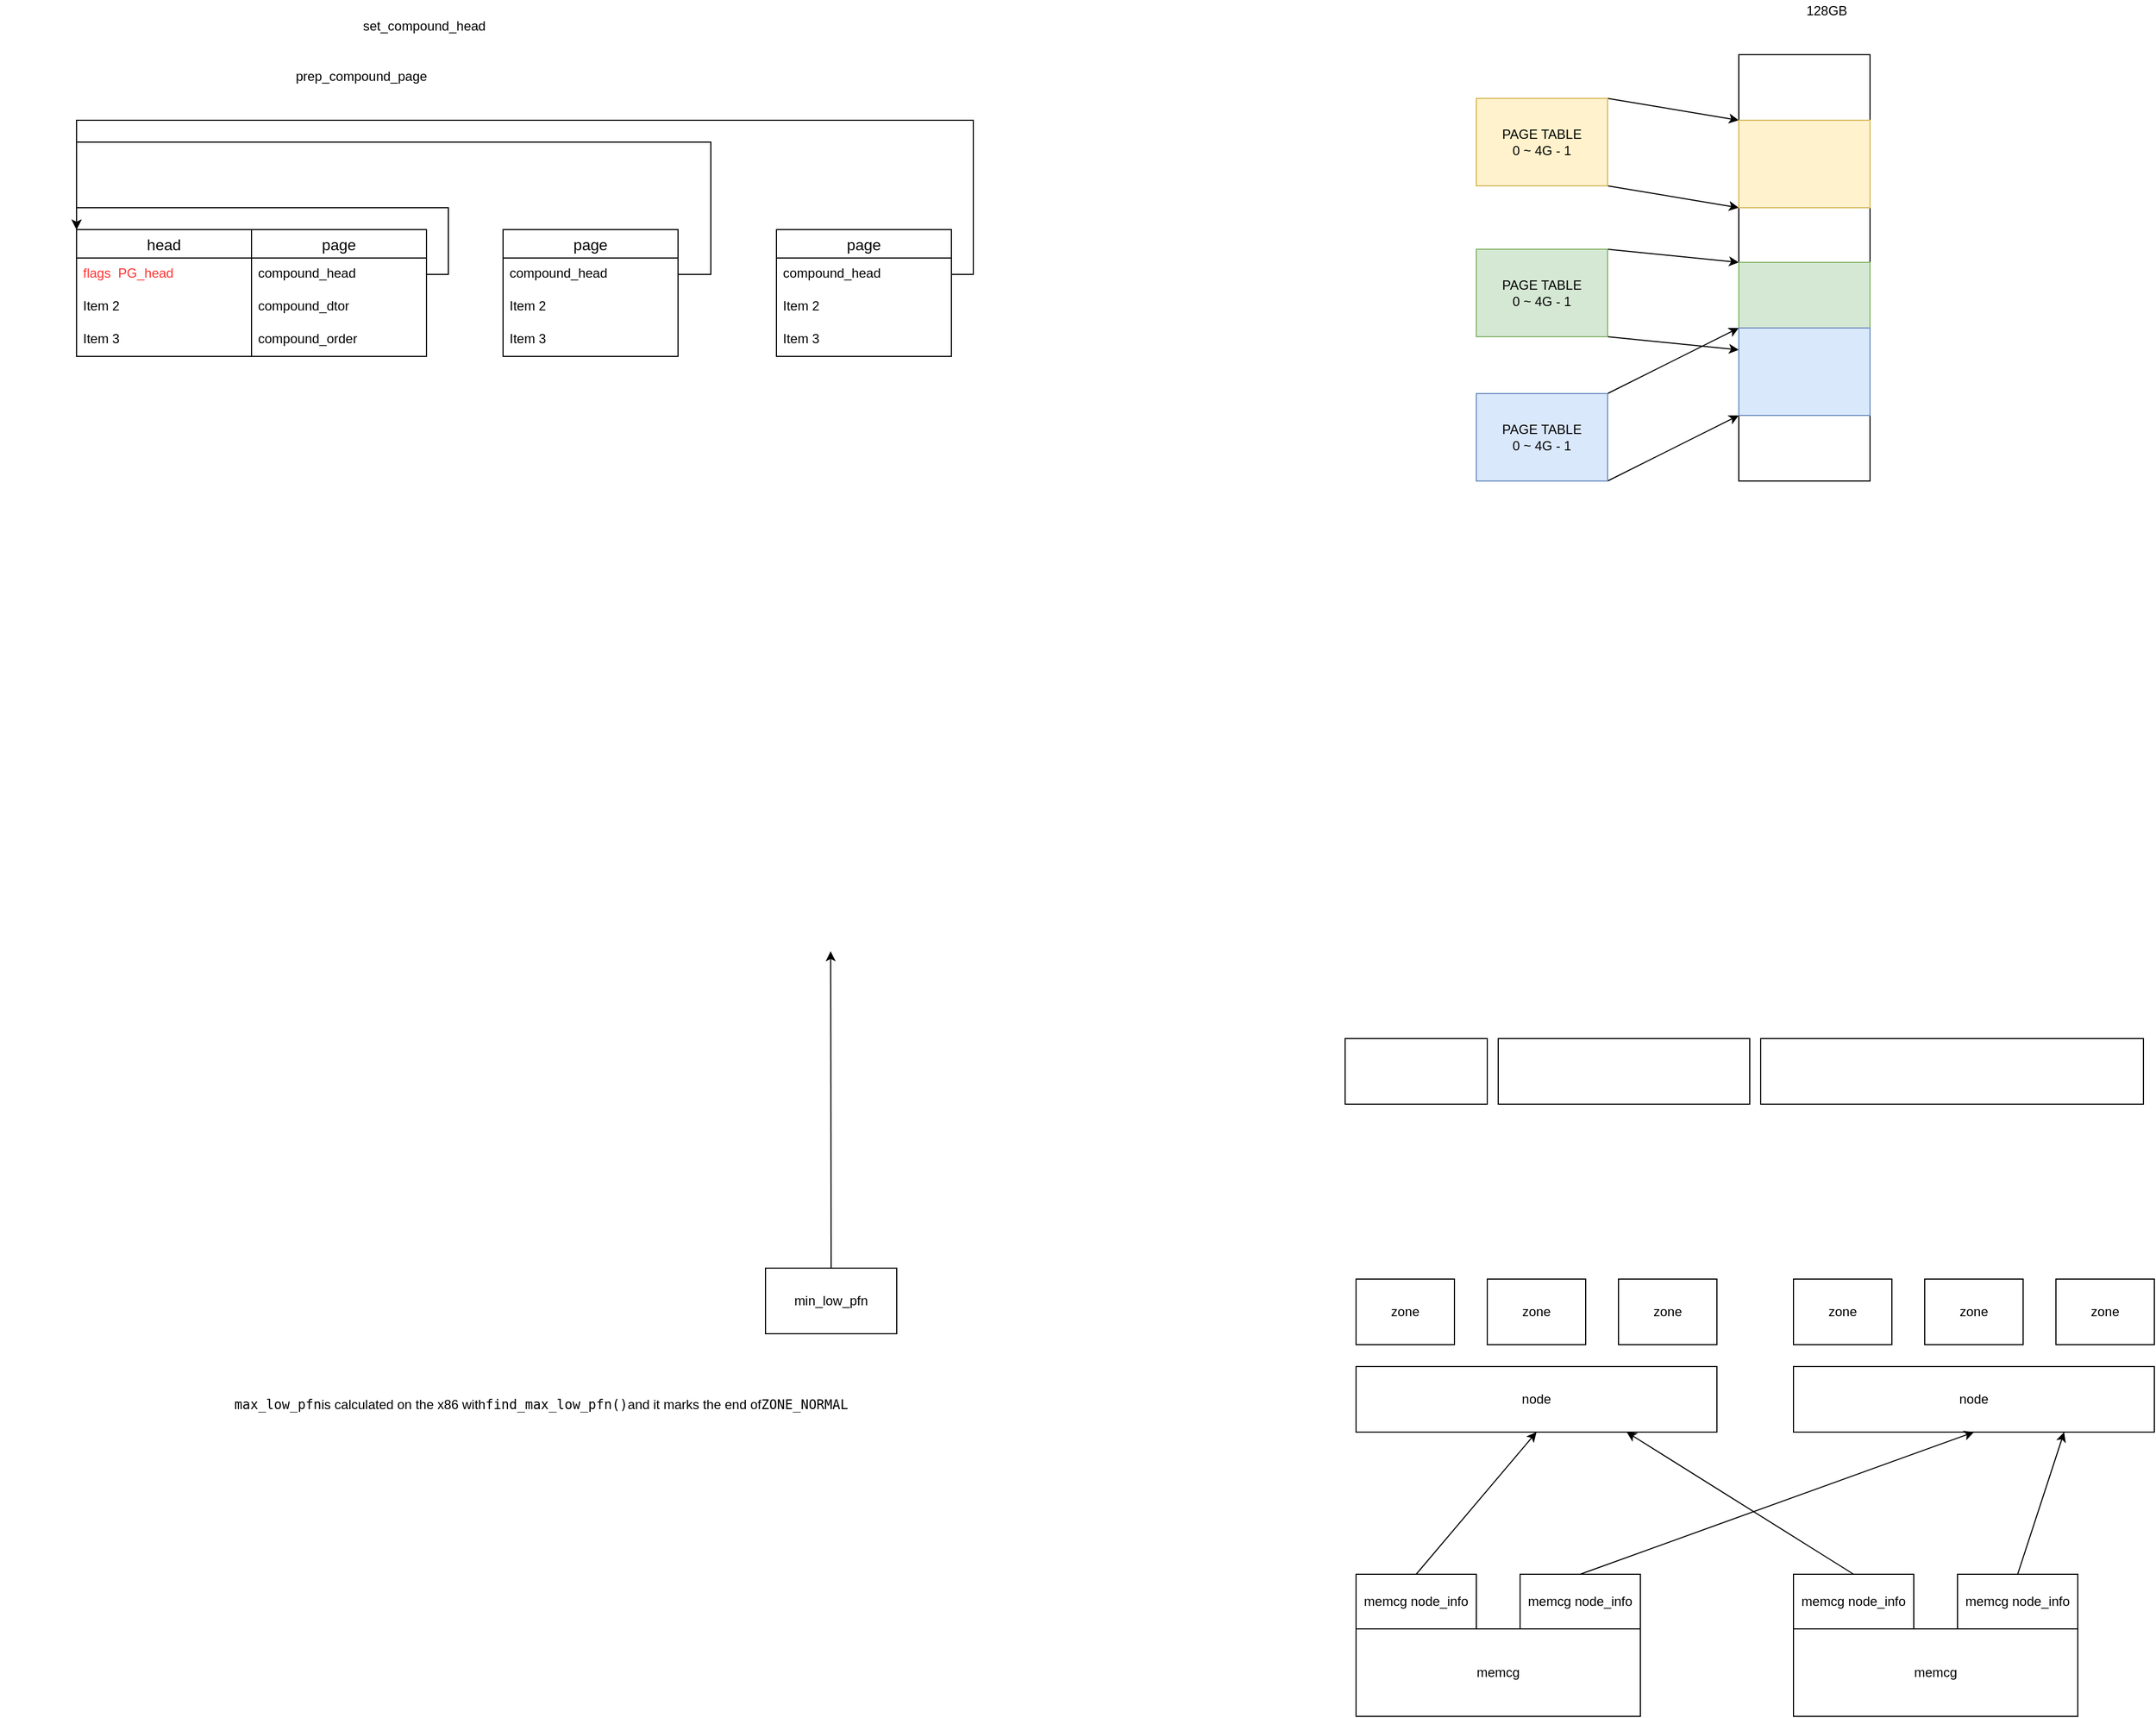<mxfile version="14.7.7" type="github">
  <diagram id="Go7IdS2tfrEwD5e2jAIt" name="Page-1">
    <mxGraphModel dx="2512" dy="1452" grid="1" gridSize="10" guides="1" tooltips="1" connect="1" arrows="1" fold="1" page="1" pageScale="1" pageWidth="827" pageHeight="1169" math="0" shadow="0">
      <root>
        <mxCell id="0" />
        <mxCell id="1" parent="0" />
        <mxCell id="x8GM6Wvq4Wci-8PxOIgB-4" value="head" style="swimlane;fontStyle=0;childLayout=stackLayout;horizontal=1;startSize=26;horizontalStack=0;resizeParent=1;resizeParentMax=0;resizeLast=0;collapsible=1;marginBottom=0;align=center;fontSize=14;" parent="1" vertex="1">
          <mxGeometry x="160" y="680" width="160" height="116" as="geometry" />
        </mxCell>
        <mxCell id="x8GM6Wvq4Wci-8PxOIgB-5" value="flags  PG_head" style="text;strokeColor=none;fillColor=none;spacingLeft=4;spacingRight=4;overflow=hidden;rotatable=0;points=[[0,0.5],[1,0.5]];portConstraint=eastwest;fontSize=12;fontColor=#FF3333;" parent="x8GM6Wvq4Wci-8PxOIgB-4" vertex="1">
          <mxGeometry y="26" width="160" height="30" as="geometry" />
        </mxCell>
        <mxCell id="x8GM6Wvq4Wci-8PxOIgB-6" value="Item 2" style="text;strokeColor=none;fillColor=none;spacingLeft=4;spacingRight=4;overflow=hidden;rotatable=0;points=[[0,0.5],[1,0.5]];portConstraint=eastwest;fontSize=12;" parent="x8GM6Wvq4Wci-8PxOIgB-4" vertex="1">
          <mxGeometry y="56" width="160" height="30" as="geometry" />
        </mxCell>
        <mxCell id="x8GM6Wvq4Wci-8PxOIgB-7" value="Item 3" style="text;strokeColor=none;fillColor=none;spacingLeft=4;spacingRight=4;overflow=hidden;rotatable=0;points=[[0,0.5],[1,0.5]];portConstraint=eastwest;fontSize=12;" parent="x8GM6Wvq4Wci-8PxOIgB-4" vertex="1">
          <mxGeometry y="86" width="160" height="30" as="geometry" />
        </mxCell>
        <mxCell id="x8GM6Wvq4Wci-8PxOIgB-8" value="page" style="swimlane;fontStyle=0;childLayout=stackLayout;horizontal=1;startSize=26;horizontalStack=0;resizeParent=1;resizeParentMax=0;resizeLast=0;collapsible=1;marginBottom=0;align=center;fontSize=14;" parent="1" vertex="1">
          <mxGeometry x="320" y="680" width="160" height="116" as="geometry" />
        </mxCell>
        <mxCell id="x8GM6Wvq4Wci-8PxOIgB-9" value="compound_head" style="text;strokeColor=none;fillColor=none;spacingLeft=4;spacingRight=4;overflow=hidden;rotatable=0;points=[[0,0.5],[1,0.5]];portConstraint=eastwest;fontSize=12;" parent="x8GM6Wvq4Wci-8PxOIgB-8" vertex="1">
          <mxGeometry y="26" width="160" height="30" as="geometry" />
        </mxCell>
        <mxCell id="x8GM6Wvq4Wci-8PxOIgB-10" value="compound_dtor" style="text;strokeColor=none;fillColor=none;spacingLeft=4;spacingRight=4;overflow=hidden;rotatable=0;points=[[0,0.5],[1,0.5]];portConstraint=eastwest;fontSize=12;" parent="x8GM6Wvq4Wci-8PxOIgB-8" vertex="1">
          <mxGeometry y="56" width="160" height="30" as="geometry" />
        </mxCell>
        <mxCell id="x8GM6Wvq4Wci-8PxOIgB-11" value="compound_order" style="text;strokeColor=none;fillColor=none;spacingLeft=4;spacingRight=4;overflow=hidden;rotatable=0;points=[[0,0.5],[1,0.5]];portConstraint=eastwest;fontSize=12;" parent="x8GM6Wvq4Wci-8PxOIgB-8" vertex="1">
          <mxGeometry y="86" width="160" height="30" as="geometry" />
        </mxCell>
        <mxCell id="x8GM6Wvq4Wci-8PxOIgB-13" value="page" style="swimlane;fontStyle=0;childLayout=stackLayout;horizontal=1;startSize=26;horizontalStack=0;resizeParent=1;resizeParentMax=0;resizeLast=0;collapsible=1;marginBottom=0;align=center;fontSize=14;" parent="1" vertex="1">
          <mxGeometry x="550" y="680" width="160" height="116" as="geometry" />
        </mxCell>
        <mxCell id="x8GM6Wvq4Wci-8PxOIgB-14" value="compound_head" style="text;strokeColor=none;fillColor=none;spacingLeft=4;spacingRight=4;overflow=hidden;rotatable=0;points=[[0,0.5],[1,0.5]];portConstraint=eastwest;fontSize=12;" parent="x8GM6Wvq4Wci-8PxOIgB-13" vertex="1">
          <mxGeometry y="26" width="160" height="30" as="geometry" />
        </mxCell>
        <mxCell id="x8GM6Wvq4Wci-8PxOIgB-15" value="Item 2" style="text;strokeColor=none;fillColor=none;spacingLeft=4;spacingRight=4;overflow=hidden;rotatable=0;points=[[0,0.5],[1,0.5]];portConstraint=eastwest;fontSize=12;" parent="x8GM6Wvq4Wci-8PxOIgB-13" vertex="1">
          <mxGeometry y="56" width="160" height="30" as="geometry" />
        </mxCell>
        <mxCell id="x8GM6Wvq4Wci-8PxOIgB-16" value="Item 3" style="text;strokeColor=none;fillColor=none;spacingLeft=4;spacingRight=4;overflow=hidden;rotatable=0;points=[[0,0.5],[1,0.5]];portConstraint=eastwest;fontSize=12;" parent="x8GM6Wvq4Wci-8PxOIgB-13" vertex="1">
          <mxGeometry y="86" width="160" height="30" as="geometry" />
        </mxCell>
        <mxCell id="x8GM6Wvq4Wci-8PxOIgB-12" style="edgeStyle=orthogonalEdgeStyle;rounded=0;orthogonalLoop=1;jettySize=auto;html=1;exitX=1;exitY=0.5;exitDx=0;exitDy=0;entryX=0;entryY=0;entryDx=0;entryDy=0;" parent="1" source="x8GM6Wvq4Wci-8PxOIgB-9" target="x8GM6Wvq4Wci-8PxOIgB-4" edge="1">
          <mxGeometry relative="1" as="geometry">
            <Array as="points">
              <mxPoint x="500" y="721" />
              <mxPoint x="500" y="660" />
              <mxPoint x="160" y="660" />
            </Array>
          </mxGeometry>
        </mxCell>
        <mxCell id="x8GM6Wvq4Wci-8PxOIgB-17" style="edgeStyle=orthogonalEdgeStyle;rounded=0;orthogonalLoop=1;jettySize=auto;html=1;exitX=1;exitY=0.5;exitDx=0;exitDy=0;entryX=0;entryY=0;entryDx=0;entryDy=0;" parent="1" source="x8GM6Wvq4Wci-8PxOIgB-14" target="x8GM6Wvq4Wci-8PxOIgB-4" edge="1">
          <mxGeometry relative="1" as="geometry">
            <Array as="points">
              <mxPoint x="740" y="721" />
              <mxPoint x="740" y="600" />
              <mxPoint x="160" y="600" />
            </Array>
          </mxGeometry>
        </mxCell>
        <mxCell id="x8GM6Wvq4Wci-8PxOIgB-18" value="page" style="swimlane;fontStyle=0;childLayout=stackLayout;horizontal=1;startSize=26;horizontalStack=0;resizeParent=1;resizeParentMax=0;resizeLast=0;collapsible=1;marginBottom=0;align=center;fontSize=14;" parent="1" vertex="1">
          <mxGeometry x="800" y="680" width="160" height="116" as="geometry" />
        </mxCell>
        <mxCell id="x8GM6Wvq4Wci-8PxOIgB-19" value="compound_head" style="text;strokeColor=none;fillColor=none;spacingLeft=4;spacingRight=4;overflow=hidden;rotatable=0;points=[[0,0.5],[1,0.5]];portConstraint=eastwest;fontSize=12;" parent="x8GM6Wvq4Wci-8PxOIgB-18" vertex="1">
          <mxGeometry y="26" width="160" height="30" as="geometry" />
        </mxCell>
        <mxCell id="x8GM6Wvq4Wci-8PxOIgB-20" value="Item 2" style="text;strokeColor=none;fillColor=none;spacingLeft=4;spacingRight=4;overflow=hidden;rotatable=0;points=[[0,0.5],[1,0.5]];portConstraint=eastwest;fontSize=12;" parent="x8GM6Wvq4Wci-8PxOIgB-18" vertex="1">
          <mxGeometry y="56" width="160" height="30" as="geometry" />
        </mxCell>
        <mxCell id="x8GM6Wvq4Wci-8PxOIgB-21" value="Item 3" style="text;strokeColor=none;fillColor=none;spacingLeft=4;spacingRight=4;overflow=hidden;rotatable=0;points=[[0,0.5],[1,0.5]];portConstraint=eastwest;fontSize=12;" parent="x8GM6Wvq4Wci-8PxOIgB-18" vertex="1">
          <mxGeometry y="86" width="160" height="30" as="geometry" />
        </mxCell>
        <mxCell id="x8GM6Wvq4Wci-8PxOIgB-22" style="edgeStyle=orthogonalEdgeStyle;rounded=0;orthogonalLoop=1;jettySize=auto;html=1;exitX=1;exitY=0.5;exitDx=0;exitDy=0;entryX=0;entryY=0;entryDx=0;entryDy=0;" parent="1" source="x8GM6Wvq4Wci-8PxOIgB-19" target="x8GM6Wvq4Wci-8PxOIgB-4" edge="1">
          <mxGeometry relative="1" as="geometry">
            <mxPoint x="970" y="590" as="targetPoint" />
            <Array as="points">
              <mxPoint x="980" y="721" />
              <mxPoint x="980" y="580" />
              <mxPoint x="160" y="580" />
            </Array>
          </mxGeometry>
        </mxCell>
        <mxCell id="x8GM6Wvq4Wci-8PxOIgB-23" value="set_compound_head" style="text;whiteSpace=wrap;html=1;" parent="1" vertex="1">
          <mxGeometry x="420" y="480" width="326" height="50" as="geometry" />
        </mxCell>
        <mxCell id="x8GM6Wvq4Wci-8PxOIgB-24" value="prep_compound_page" style="text;html=1;align=center;verticalAlign=middle;resizable=0;points=[];autosize=1;" parent="1" vertex="1">
          <mxGeometry x="350" y="530" width="140" height="20" as="geometry" />
        </mxCell>
        <mxCell id="x8GM6Wvq4Wci-8PxOIgB-28" value="128GB" style="text;html=1;align=center;verticalAlign=middle;resizable=0;points=[];autosize=1;fontColor=#000000;" parent="1" vertex="1">
          <mxGeometry x="1735" y="470" width="50" height="20" as="geometry" />
        </mxCell>
        <mxCell id="x8GM6Wvq4Wci-8PxOIgB-32" value="" style="rounded=0;whiteSpace=wrap;html=1;fontColor=#000000;" parent="1" vertex="1">
          <mxGeometry x="1680" y="520" width="120" height="390" as="geometry" />
        </mxCell>
        <mxCell id="x8GM6Wvq4Wci-8PxOIgB-37" style="rounded=0;orthogonalLoop=1;jettySize=auto;html=1;exitX=1;exitY=0;exitDx=0;exitDy=0;fontColor=#000000;entryX=0;entryY=0;entryDx=0;entryDy=0;" parent="1" source="x8GM6Wvq4Wci-8PxOIgB-34" target="x8GM6Wvq4Wci-8PxOIgB-39" edge="1">
          <mxGeometry relative="1" as="geometry">
            <mxPoint x="1670" y="550" as="targetPoint" />
          </mxGeometry>
        </mxCell>
        <mxCell id="x8GM6Wvq4Wci-8PxOIgB-38" style="edgeStyle=none;rounded=0;orthogonalLoop=1;jettySize=auto;html=1;exitX=1;exitY=1;exitDx=0;exitDy=0;entryX=0;entryY=1;entryDx=0;entryDy=0;fontColor=#000000;" parent="1" source="x8GM6Wvq4Wci-8PxOIgB-34" target="x8GM6Wvq4Wci-8PxOIgB-39" edge="1">
          <mxGeometry relative="1" as="geometry" />
        </mxCell>
        <mxCell id="x8GM6Wvq4Wci-8PxOIgB-34" value="PAGE TABLE &lt;br&gt;0 ~ 4G - 1" style="rounded=0;whiteSpace=wrap;html=1;fillColor=#fff2cc;strokeColor=#d6b656;" parent="1" vertex="1">
          <mxGeometry x="1440" y="560" width="120" height="80" as="geometry" />
        </mxCell>
        <mxCell id="x8GM6Wvq4Wci-8PxOIgB-41" style="edgeStyle=none;rounded=0;orthogonalLoop=1;jettySize=auto;html=1;exitX=1;exitY=0;exitDx=0;exitDy=0;entryX=0;entryY=0;entryDx=0;entryDy=0;fontColor=#000000;" parent="1" source="x8GM6Wvq4Wci-8PxOIgB-35" target="x8GM6Wvq4Wci-8PxOIgB-40" edge="1">
          <mxGeometry relative="1" as="geometry" />
        </mxCell>
        <mxCell id="x8GM6Wvq4Wci-8PxOIgB-42" style="edgeStyle=none;rounded=0;orthogonalLoop=1;jettySize=auto;html=1;exitX=1;exitY=1;exitDx=0;exitDy=0;entryX=0;entryY=1;entryDx=0;entryDy=0;fontColor=#000000;" parent="1" source="x8GM6Wvq4Wci-8PxOIgB-35" target="x8GM6Wvq4Wci-8PxOIgB-40" edge="1">
          <mxGeometry relative="1" as="geometry" />
        </mxCell>
        <mxCell id="x8GM6Wvq4Wci-8PxOIgB-35" value="PAGE TABLE &lt;br&gt;0 ~ 4G - 1" style="rounded=0;whiteSpace=wrap;html=1;fillColor=#d5e8d4;strokeColor=#82b366;" parent="1" vertex="1">
          <mxGeometry x="1440" y="698" width="120" height="80" as="geometry" />
        </mxCell>
        <mxCell id="x8GM6Wvq4Wci-8PxOIgB-44" style="edgeStyle=none;rounded=0;orthogonalLoop=1;jettySize=auto;html=1;exitX=1;exitY=0;exitDx=0;exitDy=0;entryX=0;entryY=0;entryDx=0;entryDy=0;fontColor=#000000;" parent="1" source="x8GM6Wvq4Wci-8PxOIgB-36" target="x8GM6Wvq4Wci-8PxOIgB-43" edge="1">
          <mxGeometry relative="1" as="geometry" />
        </mxCell>
        <mxCell id="x8GM6Wvq4Wci-8PxOIgB-45" style="edgeStyle=none;rounded=0;orthogonalLoop=1;jettySize=auto;html=1;exitX=1;exitY=1;exitDx=0;exitDy=0;entryX=0;entryY=1;entryDx=0;entryDy=0;fontColor=#000000;" parent="1" source="x8GM6Wvq4Wci-8PxOIgB-36" target="x8GM6Wvq4Wci-8PxOIgB-43" edge="1">
          <mxGeometry relative="1" as="geometry" />
        </mxCell>
        <mxCell id="x8GM6Wvq4Wci-8PxOIgB-36" value="PAGE TABLE &lt;br&gt;0 ~ 4G - 1" style="rounded=0;whiteSpace=wrap;html=1;fillColor=#dae8fc;strokeColor=#6c8ebf;" parent="1" vertex="1">
          <mxGeometry x="1440" y="830" width="120" height="80" as="geometry" />
        </mxCell>
        <mxCell id="x8GM6Wvq4Wci-8PxOIgB-39" value="" style="rounded=0;whiteSpace=wrap;html=1;fillColor=#fff2cc;strokeColor=#d6b656;" parent="1" vertex="1">
          <mxGeometry x="1680" y="580" width="120" height="80" as="geometry" />
        </mxCell>
        <mxCell id="x8GM6Wvq4Wci-8PxOIgB-40" value="" style="rounded=0;whiteSpace=wrap;html=1;fillColor=#d5e8d4;strokeColor=#82b366;" parent="1" vertex="1">
          <mxGeometry x="1680" y="710" width="120" height="80" as="geometry" />
        </mxCell>
        <mxCell id="x8GM6Wvq4Wci-8PxOIgB-43" value="" style="rounded=0;whiteSpace=wrap;html=1;fillColor=#dae8fc;strokeColor=#6c8ebf;" parent="1" vertex="1">
          <mxGeometry x="1680" y="770" width="120" height="80" as="geometry" />
        </mxCell>
        <mxCell id="JCCm0V49bWJslk0ixoU2-1" value="" style="shape=image;imageAspect=0;aspect=fixed;verticalLabelPosition=bottom;verticalAlign=top;image=https://notes.shichao.io/utlk/figure_2-13.png;" vertex="1" parent="1">
          <mxGeometry x="90" y="1120" width="900" height="396" as="geometry" />
        </mxCell>
        <mxCell id="JCCm0V49bWJslk0ixoU2-2" value="" style="endArrow=classic;html=1;entryX=0.844;entryY=0.556;entryPerimeter=0;" edge="1" parent="1" target="JCCm0V49bWJslk0ixoU2-1">
          <mxGeometry width="50" height="50" relative="1" as="geometry">
            <mxPoint x="850" y="1630" as="sourcePoint" />
            <mxPoint x="790" y="1360" as="targetPoint" />
          </mxGeometry>
        </mxCell>
        <mxCell id="JCCm0V49bWJslk0ixoU2-3" value="&lt;span&gt;min_low_pfn&lt;/span&gt;" style="rounded=0;whiteSpace=wrap;html=1;" vertex="1" parent="1">
          <mxGeometry x="790" y="1630" width="120" height="60" as="geometry" />
        </mxCell>
        <mxCell id="JCCm0V49bWJslk0ixoU2-4" value="&lt;tt&gt;max_low_pfn&lt;/tt&gt;&lt;span&gt;is calculated on the x86 with&lt;/span&gt;&lt;tt&gt;find_max_low_pfn()&lt;/tt&gt;&lt;span&gt;and it marks the end of&lt;/span&gt;&lt;tt&gt;ZONE_NORMAL&lt;/tt&gt;" style="text;html=1;strokeColor=none;fillColor=none;align=center;verticalAlign=middle;whiteSpace=wrap;rounded=0;" vertex="1" parent="1">
          <mxGeometry x="200" y="1700" width="770" height="110" as="geometry" />
        </mxCell>
        <mxCell id="JCCm0V49bWJslk0ixoU2-5" value="" style="rounded=0;whiteSpace=wrap;html=1;" vertex="1" parent="1">
          <mxGeometry x="1320" y="1420" width="130" height="60" as="geometry" />
        </mxCell>
        <mxCell id="JCCm0V49bWJslk0ixoU2-6" value="node" style="rounded=0;whiteSpace=wrap;html=1;" vertex="1" parent="1">
          <mxGeometry x="1330" y="1720" width="330" height="60" as="geometry" />
        </mxCell>
        <mxCell id="JCCm0V49bWJslk0ixoU2-7" value="node" style="rounded=0;whiteSpace=wrap;html=1;" vertex="1" parent="1">
          <mxGeometry x="1730" y="1720" width="330" height="60" as="geometry" />
        </mxCell>
        <mxCell id="JCCm0V49bWJslk0ixoU2-8" value="" style="rounded=0;whiteSpace=wrap;html=1;" vertex="1" parent="1">
          <mxGeometry x="1460" y="1420" width="230" height="60" as="geometry" />
        </mxCell>
        <mxCell id="JCCm0V49bWJslk0ixoU2-9" value="" style="rounded=0;whiteSpace=wrap;html=1;" vertex="1" parent="1">
          <mxGeometry x="1700" y="1420" width="350" height="60" as="geometry" />
        </mxCell>
        <mxCell id="JCCm0V49bWJslk0ixoU2-10" value="zone" style="rounded=0;whiteSpace=wrap;html=1;" vertex="1" parent="1">
          <mxGeometry x="1330" y="1640" width="90" height="60" as="geometry" />
        </mxCell>
        <mxCell id="JCCm0V49bWJslk0ixoU2-11" value="zone" style="rounded=0;whiteSpace=wrap;html=1;" vertex="1" parent="1">
          <mxGeometry x="1450" y="1640" width="90" height="60" as="geometry" />
        </mxCell>
        <mxCell id="JCCm0V49bWJslk0ixoU2-12" value="zone" style="rounded=0;whiteSpace=wrap;html=1;" vertex="1" parent="1">
          <mxGeometry x="1570" y="1640" width="90" height="60" as="geometry" />
        </mxCell>
        <mxCell id="JCCm0V49bWJslk0ixoU2-13" value="zone" style="rounded=0;whiteSpace=wrap;html=1;" vertex="1" parent="1">
          <mxGeometry x="1730" y="1640" width="90" height="60" as="geometry" />
        </mxCell>
        <mxCell id="JCCm0V49bWJslk0ixoU2-14" value="zone" style="rounded=0;whiteSpace=wrap;html=1;" vertex="1" parent="1">
          <mxGeometry x="1850" y="1640" width="90" height="60" as="geometry" />
        </mxCell>
        <mxCell id="JCCm0V49bWJslk0ixoU2-15" value="zone" style="rounded=0;whiteSpace=wrap;html=1;" vertex="1" parent="1">
          <mxGeometry x="1970" y="1640" width="90" height="60" as="geometry" />
        </mxCell>
        <mxCell id="JCCm0V49bWJslk0ixoU2-16" value="memcg" style="rounded=0;whiteSpace=wrap;html=1;" vertex="1" parent="1">
          <mxGeometry x="1330" y="1960" width="260" height="80" as="geometry" />
        </mxCell>
        <mxCell id="JCCm0V49bWJslk0ixoU2-17" style="edgeStyle=none;rounded=0;orthogonalLoop=1;jettySize=auto;html=1;exitX=0.5;exitY=0;exitDx=0;exitDy=0;entryX=0.5;entryY=1;entryDx=0;entryDy=0;" edge="1" parent="1" source="JCCm0V49bWJslk0ixoU2-18" target="JCCm0V49bWJslk0ixoU2-6">
          <mxGeometry relative="1" as="geometry" />
        </mxCell>
        <mxCell id="JCCm0V49bWJslk0ixoU2-18" value="memcg node_info" style="rounded=0;whiteSpace=wrap;html=1;" vertex="1" parent="1">
          <mxGeometry x="1330" y="1910" width="110" height="50" as="geometry" />
        </mxCell>
        <mxCell id="JCCm0V49bWJslk0ixoU2-19" style="edgeStyle=none;rounded=0;orthogonalLoop=1;jettySize=auto;html=1;exitX=0.5;exitY=0;exitDx=0;exitDy=0;entryX=0.5;entryY=1;entryDx=0;entryDy=0;" edge="1" parent="1" source="JCCm0V49bWJslk0ixoU2-20" target="JCCm0V49bWJslk0ixoU2-7">
          <mxGeometry relative="1" as="geometry" />
        </mxCell>
        <mxCell id="JCCm0V49bWJslk0ixoU2-20" value="memcg node_info" style="rounded=0;whiteSpace=wrap;html=1;" vertex="1" parent="1">
          <mxGeometry x="1480" y="1910" width="110" height="50" as="geometry" />
        </mxCell>
        <mxCell id="JCCm0V49bWJslk0ixoU2-21" value="memcg" style="rounded=0;whiteSpace=wrap;html=1;" vertex="1" parent="1">
          <mxGeometry x="1730" y="1960" width="260" height="80" as="geometry" />
        </mxCell>
        <mxCell id="JCCm0V49bWJslk0ixoU2-22" style="edgeStyle=none;rounded=0;orthogonalLoop=1;jettySize=auto;html=1;exitX=0.5;exitY=0;exitDx=0;exitDy=0;entryX=0.75;entryY=1;entryDx=0;entryDy=0;" edge="1" parent="1" source="JCCm0V49bWJslk0ixoU2-23" target="JCCm0V49bWJslk0ixoU2-6">
          <mxGeometry relative="1" as="geometry" />
        </mxCell>
        <mxCell id="JCCm0V49bWJslk0ixoU2-23" value="memcg node_info" style="rounded=0;whiteSpace=wrap;html=1;" vertex="1" parent="1">
          <mxGeometry x="1730" y="1910" width="110" height="50" as="geometry" />
        </mxCell>
        <mxCell id="JCCm0V49bWJslk0ixoU2-24" style="edgeStyle=none;rounded=0;orthogonalLoop=1;jettySize=auto;html=1;exitX=0.5;exitY=0;exitDx=0;exitDy=0;entryX=0.75;entryY=1;entryDx=0;entryDy=0;" edge="1" parent="1" source="JCCm0V49bWJslk0ixoU2-25" target="JCCm0V49bWJslk0ixoU2-7">
          <mxGeometry relative="1" as="geometry" />
        </mxCell>
        <mxCell id="JCCm0V49bWJslk0ixoU2-25" value="memcg node_info" style="rounded=0;whiteSpace=wrap;html=1;" vertex="1" parent="1">
          <mxGeometry x="1880" y="1910" width="110" height="50" as="geometry" />
        </mxCell>
      </root>
    </mxGraphModel>
  </diagram>
</mxfile>
